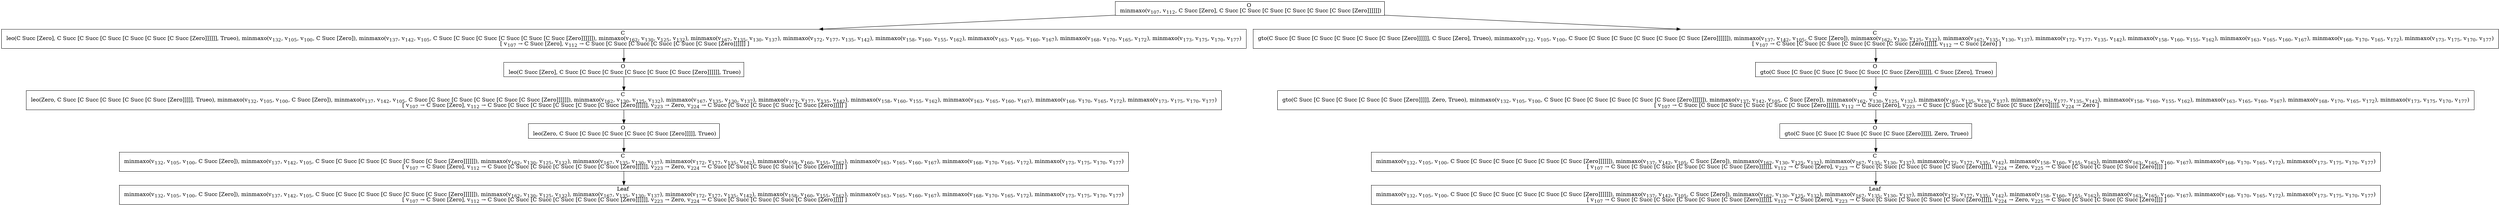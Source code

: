 digraph {
    graph [rankdir=TB
          ,bgcolor=transparent];
    node [shape=box
         ,fillcolor=white
         ,style=filled];
    0 [label=<O <BR/> minmaxo(v<SUB>107</SUB>, v<SUB>112</SUB>, C Succ [Zero], C Succ [C Succ [C Succ [C Succ [C Succ [C Succ [Zero]]]]]])>];
    1 [label=<C <BR/> leo(C Succ [Zero], C Succ [C Succ [C Succ [C Succ [C Succ [C Succ [Zero]]]]]], Trueo), minmaxo(v<SUB>132</SUB>, v<SUB>105</SUB>, v<SUB>100</SUB>, C Succ [Zero]), minmaxo(v<SUB>137</SUB>, v<SUB>142</SUB>, v<SUB>105</SUB>, C Succ [C Succ [C Succ [C Succ [C Succ [C Succ [Zero]]]]]]), minmaxo(v<SUB>162</SUB>, v<SUB>130</SUB>, v<SUB>125</SUB>, v<SUB>132</SUB>), minmaxo(v<SUB>167</SUB>, v<SUB>135</SUB>, v<SUB>130</SUB>, v<SUB>137</SUB>), minmaxo(v<SUB>172</SUB>, v<SUB>177</SUB>, v<SUB>135</SUB>, v<SUB>142</SUB>), minmaxo(v<SUB>158</SUB>, v<SUB>160</SUB>, v<SUB>155</SUB>, v<SUB>162</SUB>), minmaxo(v<SUB>163</SUB>, v<SUB>165</SUB>, v<SUB>160</SUB>, v<SUB>167</SUB>), minmaxo(v<SUB>168</SUB>, v<SUB>170</SUB>, v<SUB>165</SUB>, v<SUB>172</SUB>), minmaxo(v<SUB>173</SUB>, v<SUB>175</SUB>, v<SUB>170</SUB>, v<SUB>177</SUB>) <BR/>  [ v<SUB>107</SUB> &rarr; C Succ [Zero], v<SUB>112</SUB> &rarr; C Succ [C Succ [C Succ [C Succ [C Succ [C Succ [Zero]]]]]] ] >];
    2 [label=<C <BR/> gto(C Succ [C Succ [C Succ [C Succ [C Succ [C Succ [Zero]]]]]], C Succ [Zero], Trueo), minmaxo(v<SUB>132</SUB>, v<SUB>105</SUB>, v<SUB>100</SUB>, C Succ [C Succ [C Succ [C Succ [C Succ [C Succ [Zero]]]]]]), minmaxo(v<SUB>137</SUB>, v<SUB>142</SUB>, v<SUB>105</SUB>, C Succ [Zero]), minmaxo(v<SUB>162</SUB>, v<SUB>130</SUB>, v<SUB>125</SUB>, v<SUB>132</SUB>), minmaxo(v<SUB>167</SUB>, v<SUB>135</SUB>, v<SUB>130</SUB>, v<SUB>137</SUB>), minmaxo(v<SUB>172</SUB>, v<SUB>177</SUB>, v<SUB>135</SUB>, v<SUB>142</SUB>), minmaxo(v<SUB>158</SUB>, v<SUB>160</SUB>, v<SUB>155</SUB>, v<SUB>162</SUB>), minmaxo(v<SUB>163</SUB>, v<SUB>165</SUB>, v<SUB>160</SUB>, v<SUB>167</SUB>), minmaxo(v<SUB>168</SUB>, v<SUB>170</SUB>, v<SUB>165</SUB>, v<SUB>172</SUB>), minmaxo(v<SUB>173</SUB>, v<SUB>175</SUB>, v<SUB>170</SUB>, v<SUB>177</SUB>) <BR/>  [ v<SUB>107</SUB> &rarr; C Succ [C Succ [C Succ [C Succ [C Succ [C Succ [Zero]]]]]], v<SUB>112</SUB> &rarr; C Succ [Zero] ] >];
    3 [label=<O <BR/> leo(C Succ [Zero], C Succ [C Succ [C Succ [C Succ [C Succ [C Succ [Zero]]]]]], Trueo)>];
    4 [label=<C <BR/> leo(Zero, C Succ [C Succ [C Succ [C Succ [C Succ [Zero]]]]], Trueo), minmaxo(v<SUB>132</SUB>, v<SUB>105</SUB>, v<SUB>100</SUB>, C Succ [Zero]), minmaxo(v<SUB>137</SUB>, v<SUB>142</SUB>, v<SUB>105</SUB>, C Succ [C Succ [C Succ [C Succ [C Succ [C Succ [Zero]]]]]]), minmaxo(v<SUB>162</SUB>, v<SUB>130</SUB>, v<SUB>125</SUB>, v<SUB>132</SUB>), minmaxo(v<SUB>167</SUB>, v<SUB>135</SUB>, v<SUB>130</SUB>, v<SUB>137</SUB>), minmaxo(v<SUB>172</SUB>, v<SUB>177</SUB>, v<SUB>135</SUB>, v<SUB>142</SUB>), minmaxo(v<SUB>158</SUB>, v<SUB>160</SUB>, v<SUB>155</SUB>, v<SUB>162</SUB>), minmaxo(v<SUB>163</SUB>, v<SUB>165</SUB>, v<SUB>160</SUB>, v<SUB>167</SUB>), minmaxo(v<SUB>168</SUB>, v<SUB>170</SUB>, v<SUB>165</SUB>, v<SUB>172</SUB>), minmaxo(v<SUB>173</SUB>, v<SUB>175</SUB>, v<SUB>170</SUB>, v<SUB>177</SUB>) <BR/>  [ v<SUB>107</SUB> &rarr; C Succ [Zero], v<SUB>112</SUB> &rarr; C Succ [C Succ [C Succ [C Succ [C Succ [C Succ [Zero]]]]]], v<SUB>223</SUB> &rarr; Zero, v<SUB>224</SUB> &rarr; C Succ [C Succ [C Succ [C Succ [C Succ [Zero]]]]] ] >];
    5 [label=<O <BR/> leo(Zero, C Succ [C Succ [C Succ [C Succ [C Succ [Zero]]]]], Trueo)>];
    6 [label=<C <BR/> minmaxo(v<SUB>132</SUB>, v<SUB>105</SUB>, v<SUB>100</SUB>, C Succ [Zero]), minmaxo(v<SUB>137</SUB>, v<SUB>142</SUB>, v<SUB>105</SUB>, C Succ [C Succ [C Succ [C Succ [C Succ [C Succ [Zero]]]]]]), minmaxo(v<SUB>162</SUB>, v<SUB>130</SUB>, v<SUB>125</SUB>, v<SUB>132</SUB>), minmaxo(v<SUB>167</SUB>, v<SUB>135</SUB>, v<SUB>130</SUB>, v<SUB>137</SUB>), minmaxo(v<SUB>172</SUB>, v<SUB>177</SUB>, v<SUB>135</SUB>, v<SUB>142</SUB>), minmaxo(v<SUB>158</SUB>, v<SUB>160</SUB>, v<SUB>155</SUB>, v<SUB>162</SUB>), minmaxo(v<SUB>163</SUB>, v<SUB>165</SUB>, v<SUB>160</SUB>, v<SUB>167</SUB>), minmaxo(v<SUB>168</SUB>, v<SUB>170</SUB>, v<SUB>165</SUB>, v<SUB>172</SUB>), minmaxo(v<SUB>173</SUB>, v<SUB>175</SUB>, v<SUB>170</SUB>, v<SUB>177</SUB>) <BR/>  [ v<SUB>107</SUB> &rarr; C Succ [Zero], v<SUB>112</SUB> &rarr; C Succ [C Succ [C Succ [C Succ [C Succ [C Succ [Zero]]]]]], v<SUB>223</SUB> &rarr; Zero, v<SUB>224</SUB> &rarr; C Succ [C Succ [C Succ [C Succ [C Succ [Zero]]]]] ] >];
    7 [label=<Leaf <BR/> minmaxo(v<SUB>132</SUB>, v<SUB>105</SUB>, v<SUB>100</SUB>, C Succ [Zero]), minmaxo(v<SUB>137</SUB>, v<SUB>142</SUB>, v<SUB>105</SUB>, C Succ [C Succ [C Succ [C Succ [C Succ [C Succ [Zero]]]]]]), minmaxo(v<SUB>162</SUB>, v<SUB>130</SUB>, v<SUB>125</SUB>, v<SUB>132</SUB>), minmaxo(v<SUB>167</SUB>, v<SUB>135</SUB>, v<SUB>130</SUB>, v<SUB>137</SUB>), minmaxo(v<SUB>172</SUB>, v<SUB>177</SUB>, v<SUB>135</SUB>, v<SUB>142</SUB>), minmaxo(v<SUB>158</SUB>, v<SUB>160</SUB>, v<SUB>155</SUB>, v<SUB>162</SUB>), minmaxo(v<SUB>163</SUB>, v<SUB>165</SUB>, v<SUB>160</SUB>, v<SUB>167</SUB>), minmaxo(v<SUB>168</SUB>, v<SUB>170</SUB>, v<SUB>165</SUB>, v<SUB>172</SUB>), minmaxo(v<SUB>173</SUB>, v<SUB>175</SUB>, v<SUB>170</SUB>, v<SUB>177</SUB>) <BR/>  [ v<SUB>107</SUB> &rarr; C Succ [Zero], v<SUB>112</SUB> &rarr; C Succ [C Succ [C Succ [C Succ [C Succ [C Succ [Zero]]]]]], v<SUB>223</SUB> &rarr; Zero, v<SUB>224</SUB> &rarr; C Succ [C Succ [C Succ [C Succ [C Succ [Zero]]]]] ] >];
    8 [label=<O <BR/> gto(C Succ [C Succ [C Succ [C Succ [C Succ [C Succ [Zero]]]]]], C Succ [Zero], Trueo)>];
    9 [label=<C <BR/> gto(C Succ [C Succ [C Succ [C Succ [C Succ [Zero]]]]], Zero, Trueo), minmaxo(v<SUB>132</SUB>, v<SUB>105</SUB>, v<SUB>100</SUB>, C Succ [C Succ [C Succ [C Succ [C Succ [C Succ [Zero]]]]]]), minmaxo(v<SUB>137</SUB>, v<SUB>142</SUB>, v<SUB>105</SUB>, C Succ [Zero]), minmaxo(v<SUB>162</SUB>, v<SUB>130</SUB>, v<SUB>125</SUB>, v<SUB>132</SUB>), minmaxo(v<SUB>167</SUB>, v<SUB>135</SUB>, v<SUB>130</SUB>, v<SUB>137</SUB>), minmaxo(v<SUB>172</SUB>, v<SUB>177</SUB>, v<SUB>135</SUB>, v<SUB>142</SUB>), minmaxo(v<SUB>158</SUB>, v<SUB>160</SUB>, v<SUB>155</SUB>, v<SUB>162</SUB>), minmaxo(v<SUB>163</SUB>, v<SUB>165</SUB>, v<SUB>160</SUB>, v<SUB>167</SUB>), minmaxo(v<SUB>168</SUB>, v<SUB>170</SUB>, v<SUB>165</SUB>, v<SUB>172</SUB>), minmaxo(v<SUB>173</SUB>, v<SUB>175</SUB>, v<SUB>170</SUB>, v<SUB>177</SUB>) <BR/>  [ v<SUB>107</SUB> &rarr; C Succ [C Succ [C Succ [C Succ [C Succ [C Succ [Zero]]]]]], v<SUB>112</SUB> &rarr; C Succ [Zero], v<SUB>223</SUB> &rarr; C Succ [C Succ [C Succ [C Succ [C Succ [Zero]]]]], v<SUB>224</SUB> &rarr; Zero ] >];
    10 [label=<O <BR/> gto(C Succ [C Succ [C Succ [C Succ [C Succ [Zero]]]]], Zero, Trueo)>];
    11 [label=<C <BR/> minmaxo(v<SUB>132</SUB>, v<SUB>105</SUB>, v<SUB>100</SUB>, C Succ [C Succ [C Succ [C Succ [C Succ [C Succ [Zero]]]]]]), minmaxo(v<SUB>137</SUB>, v<SUB>142</SUB>, v<SUB>105</SUB>, C Succ [Zero]), minmaxo(v<SUB>162</SUB>, v<SUB>130</SUB>, v<SUB>125</SUB>, v<SUB>132</SUB>), minmaxo(v<SUB>167</SUB>, v<SUB>135</SUB>, v<SUB>130</SUB>, v<SUB>137</SUB>), minmaxo(v<SUB>172</SUB>, v<SUB>177</SUB>, v<SUB>135</SUB>, v<SUB>142</SUB>), minmaxo(v<SUB>158</SUB>, v<SUB>160</SUB>, v<SUB>155</SUB>, v<SUB>162</SUB>), minmaxo(v<SUB>163</SUB>, v<SUB>165</SUB>, v<SUB>160</SUB>, v<SUB>167</SUB>), minmaxo(v<SUB>168</SUB>, v<SUB>170</SUB>, v<SUB>165</SUB>, v<SUB>172</SUB>), minmaxo(v<SUB>173</SUB>, v<SUB>175</SUB>, v<SUB>170</SUB>, v<SUB>177</SUB>) <BR/>  [ v<SUB>107</SUB> &rarr; C Succ [C Succ [C Succ [C Succ [C Succ [C Succ [Zero]]]]]], v<SUB>112</SUB> &rarr; C Succ [Zero], v<SUB>223</SUB> &rarr; C Succ [C Succ [C Succ [C Succ [C Succ [Zero]]]]], v<SUB>224</SUB> &rarr; Zero, v<SUB>225</SUB> &rarr; C Succ [C Succ [C Succ [C Succ [Zero]]]] ] >];
    12 [label=<Leaf <BR/> minmaxo(v<SUB>132</SUB>, v<SUB>105</SUB>, v<SUB>100</SUB>, C Succ [C Succ [C Succ [C Succ [C Succ [C Succ [Zero]]]]]]), minmaxo(v<SUB>137</SUB>, v<SUB>142</SUB>, v<SUB>105</SUB>, C Succ [Zero]), minmaxo(v<SUB>162</SUB>, v<SUB>130</SUB>, v<SUB>125</SUB>, v<SUB>132</SUB>), minmaxo(v<SUB>167</SUB>, v<SUB>135</SUB>, v<SUB>130</SUB>, v<SUB>137</SUB>), minmaxo(v<SUB>172</SUB>, v<SUB>177</SUB>, v<SUB>135</SUB>, v<SUB>142</SUB>), minmaxo(v<SUB>158</SUB>, v<SUB>160</SUB>, v<SUB>155</SUB>, v<SUB>162</SUB>), minmaxo(v<SUB>163</SUB>, v<SUB>165</SUB>, v<SUB>160</SUB>, v<SUB>167</SUB>), minmaxo(v<SUB>168</SUB>, v<SUB>170</SUB>, v<SUB>165</SUB>, v<SUB>172</SUB>), minmaxo(v<SUB>173</SUB>, v<SUB>175</SUB>, v<SUB>170</SUB>, v<SUB>177</SUB>) <BR/>  [ v<SUB>107</SUB> &rarr; C Succ [C Succ [C Succ [C Succ [C Succ [C Succ [Zero]]]]]], v<SUB>112</SUB> &rarr; C Succ [Zero], v<SUB>223</SUB> &rarr; C Succ [C Succ [C Succ [C Succ [C Succ [Zero]]]]], v<SUB>224</SUB> &rarr; Zero, v<SUB>225</SUB> &rarr; C Succ [C Succ [C Succ [C Succ [Zero]]]] ] >];
    0 -> 1 [label=""];
    0 -> 2 [label=""];
    1 -> 3 [label=""];
    2 -> 8 [label=""];
    3 -> 4 [label=""];
    4 -> 5 [label=""];
    5 -> 6 [label=""];
    6 -> 7 [label=""];
    8 -> 9 [label=""];
    9 -> 10 [label=""];
    10 -> 11 [label=""];
    11 -> 12 [label=""];
}